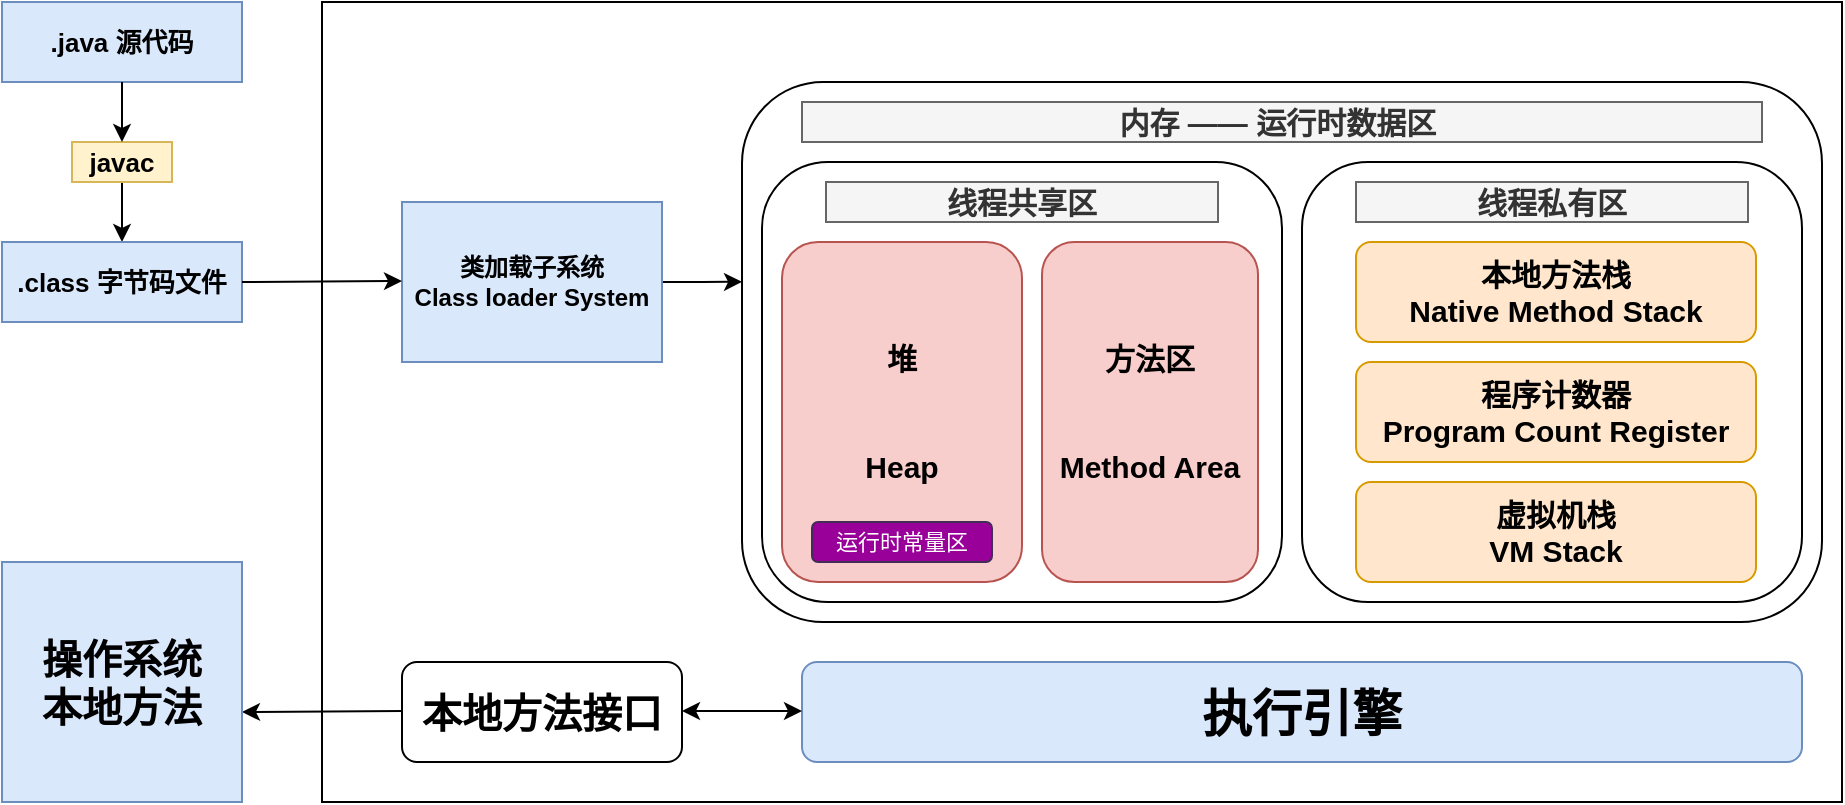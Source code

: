 <mxfile version="13.9.9" type="device"><diagram id="iazmoV_0VVtYPkxDNIRz" name="第 1 页"><mxGraphModel dx="1865" dy="607" grid="1" gridSize="10" guides="1" tooltips="1" connect="1" arrows="1" fold="1" page="1" pageScale="1" pageWidth="827" pageHeight="1169" math="0" shadow="0"><root><mxCell id="0"/><mxCell id="1" parent="0"/><mxCell id="z5WuHfKJSInzqfy8B9Ui-1" value="" style="rounded=0;whiteSpace=wrap;html=1;" vertex="1" parent="1"><mxGeometry x="40" y="160" width="760" height="400" as="geometry"/></mxCell><mxCell id="z5WuHfKJSInzqfy8B9Ui-38" style="edgeStyle=orthogonalEdgeStyle;rounded=0;orthogonalLoop=1;jettySize=auto;html=1;entryX=0;entryY=0.37;entryDx=0;entryDy=0;entryPerimeter=0;fontSize=20;" edge="1" parent="1" source="z5WuHfKJSInzqfy8B9Ui-4" target="z5WuHfKJSInzqfy8B9Ui-14"><mxGeometry relative="1" as="geometry"/></mxCell><mxCell id="z5WuHfKJSInzqfy8B9Ui-4" value="类加载子系统&lt;br&gt;Class loader System" style="rounded=0;whiteSpace=wrap;html=1;fontStyle=1;fillColor=#dae8fc;strokeColor=#6c8ebf;" vertex="1" parent="1"><mxGeometry x="80" y="260" width="130" height="80" as="geometry"/></mxCell><mxCell id="z5WuHfKJSInzqfy8B9Ui-8" style="edgeStyle=orthogonalEdgeStyle;rounded=0;orthogonalLoop=1;jettySize=auto;html=1;entryX=0.5;entryY=0;entryDx=0;entryDy=0;fontSize=13;" edge="1" parent="1" source="z5WuHfKJSInzqfy8B9Ui-9" target="z5WuHfKJSInzqfy8B9Ui-7"><mxGeometry relative="1" as="geometry"/></mxCell><mxCell id="z5WuHfKJSInzqfy8B9Ui-5" value=".java 源代码" style="rounded=0;whiteSpace=wrap;html=1;fontStyle=1;fillColor=#dae8fc;strokeColor=#6c8ebf;fontSize=13;" vertex="1" parent="1"><mxGeometry x="-120" y="160" width="120" height="40" as="geometry"/></mxCell><mxCell id="z5WuHfKJSInzqfy8B9Ui-7" value=".class 字节码文件" style="rounded=0;whiteSpace=wrap;html=1;fontStyle=1;fillColor=#dae8fc;strokeColor=#6c8ebf;fontSize=13;" vertex="1" parent="1"><mxGeometry x="-120" y="280" width="120" height="40" as="geometry"/></mxCell><mxCell id="z5WuHfKJSInzqfy8B9Ui-9" value="javac" style="text;html=1;strokeColor=#d6b656;fillColor=#fff2cc;align=center;verticalAlign=middle;whiteSpace=wrap;rounded=0;fontSize=13;fontStyle=1" vertex="1" parent="1"><mxGeometry x="-85" y="230" width="50" height="20" as="geometry"/></mxCell><mxCell id="z5WuHfKJSInzqfy8B9Ui-10" style="edgeStyle=orthogonalEdgeStyle;rounded=0;orthogonalLoop=1;jettySize=auto;html=1;entryX=0.5;entryY=0;entryDx=0;entryDy=0;fontSize=13;" edge="1" parent="1" source="z5WuHfKJSInzqfy8B9Ui-5" target="z5WuHfKJSInzqfy8B9Ui-9"><mxGeometry relative="1" as="geometry"><mxPoint x="-60" y="200" as="sourcePoint"/><mxPoint x="-60" y="280" as="targetPoint"/></mxGeometry></mxCell><mxCell id="z5WuHfKJSInzqfy8B9Ui-13" value="" style="endArrow=classic;html=1;fontSize=13;" edge="1" parent="1"><mxGeometry width="50" height="50" relative="1" as="geometry"><mxPoint y="300" as="sourcePoint"/><mxPoint x="80" y="299.5" as="targetPoint"/></mxGeometry></mxCell><mxCell id="z5WuHfKJSInzqfy8B9Ui-14" value="" style="rounded=1;whiteSpace=wrap;html=1;fontSize=13;" vertex="1" parent="1"><mxGeometry x="250" y="200" width="540" height="270" as="geometry"/></mxCell><mxCell id="z5WuHfKJSInzqfy8B9Ui-15" value="内存 —— 运行时数据区&amp;nbsp;" style="text;html=1;strokeColor=#666666;fillColor=#f5f5f5;align=center;verticalAlign=middle;whiteSpace=wrap;rounded=0;fontSize=15;fontStyle=1;fontColor=#333333;" vertex="1" parent="1"><mxGeometry x="280" y="210" width="480" height="20" as="geometry"/></mxCell><mxCell id="z5WuHfKJSInzqfy8B9Ui-16" value="" style="rounded=1;whiteSpace=wrap;html=1;fontSize=15;" vertex="1" parent="1"><mxGeometry x="260" y="240" width="260" height="220" as="geometry"/></mxCell><mxCell id="z5WuHfKJSInzqfy8B9Ui-17" value="线程共享区" style="text;html=1;strokeColor=#666666;fillColor=#f5f5f5;align=center;verticalAlign=middle;whiteSpace=wrap;rounded=0;fontSize=15;fontStyle=1;fontColor=#333333;" vertex="1" parent="1"><mxGeometry x="292" y="250" width="196" height="20" as="geometry"/></mxCell><mxCell id="z5WuHfKJSInzqfy8B9Ui-18" value="堆&lt;br style=&quot;font-size: 15px&quot;&gt;&lt;br&gt;&lt;br style=&quot;font-size: 15px&quot;&gt;Heap" style="rounded=1;whiteSpace=wrap;html=1;fontSize=15;fontStyle=1;fillColor=#f8cecc;strokeColor=#b85450;" vertex="1" parent="1"><mxGeometry x="270" y="280" width="120" height="170" as="geometry"/></mxCell><mxCell id="z5WuHfKJSInzqfy8B9Ui-19" value="方法区&lt;br&gt;&lt;br&gt;&lt;br style=&quot;font-size: 15px&quot;&gt;Method Area" style="rounded=1;whiteSpace=wrap;html=1;fontSize=15;fontStyle=1;fillColor=#f8cecc;strokeColor=#b85450;" vertex="1" parent="1"><mxGeometry x="400" y="280" width="108" height="170" as="geometry"/></mxCell><mxCell id="z5WuHfKJSInzqfy8B9Ui-20" value="运行时常量区" style="rounded=1;whiteSpace=wrap;html=1;fontSize=11;strokeColor=#432D57;fontColor=#ffffff;fillColor=#990099;" vertex="1" parent="1"><mxGeometry x="285" y="420" width="90" height="20" as="geometry"/></mxCell><mxCell id="z5WuHfKJSInzqfy8B9Ui-21" value="" style="rounded=1;whiteSpace=wrap;html=1;fontSize=11;" vertex="1" parent="1"><mxGeometry x="530" y="240" width="250" height="220" as="geometry"/></mxCell><mxCell id="z5WuHfKJSInzqfy8B9Ui-22" value="线程私有区" style="text;html=1;strokeColor=#666666;fillColor=#f5f5f5;align=center;verticalAlign=middle;whiteSpace=wrap;rounded=0;fontSize=15;fontStyle=1;fontColor=#333333;" vertex="1" parent="1"><mxGeometry x="557" y="250" width="196" height="20" as="geometry"/></mxCell><mxCell id="z5WuHfKJSInzqfy8B9Ui-23" value="本地方法栈&lt;br style=&quot;font-size: 15px;&quot;&gt;Native Method Stack" style="rounded=1;whiteSpace=wrap;html=1;fontSize=15;fillColor=#ffe6cc;fontStyle=1;strokeColor=#d79b00;" vertex="1" parent="1"><mxGeometry x="557" y="280" width="200" height="50" as="geometry"/></mxCell><mxCell id="z5WuHfKJSInzqfy8B9Ui-24" value="程序计数器&lt;br style=&quot;font-size: 15px&quot;&gt;Program Count Register" style="rounded=1;whiteSpace=wrap;html=1;fontSize=15;fillColor=#ffe6cc;fontStyle=1;strokeColor=#d79b00;" vertex="1" parent="1"><mxGeometry x="557" y="340" width="200" height="50" as="geometry"/></mxCell><mxCell id="z5WuHfKJSInzqfy8B9Ui-25" value="虚拟机栈&lt;br style=&quot;font-size: 15px&quot;&gt;VM Stack" style="rounded=1;whiteSpace=wrap;html=1;fontSize=15;fillColor=#ffe6cc;fontStyle=1;strokeColor=#d79b00;" vertex="1" parent="1"><mxGeometry x="557" y="400" width="200" height="50" as="geometry"/></mxCell><mxCell id="z5WuHfKJSInzqfy8B9Ui-26" value="执行引擎" style="rounded=1;whiteSpace=wrap;html=1;fillColor=#dae8fc;fontSize=25;strokeColor=#6c8ebf;fontStyle=1" vertex="1" parent="1"><mxGeometry x="280" y="490" width="500" height="50" as="geometry"/></mxCell><mxCell id="z5WuHfKJSInzqfy8B9Ui-27" value="本地方法接口" style="rounded=1;whiteSpace=wrap;html=1;fillColor=#FFFFFF;fontSize=20;fontStyle=1" vertex="1" parent="1"><mxGeometry x="80" y="490" width="140" height="50" as="geometry"/></mxCell><mxCell id="z5WuHfKJSInzqfy8B9Ui-32" value="" style="endArrow=classic;startArrow=classic;html=1;fontSize=20;" edge="1" parent="1"><mxGeometry width="50" height="50" relative="1" as="geometry"><mxPoint x="220" y="514.5" as="sourcePoint"/><mxPoint x="280" y="514.5" as="targetPoint"/></mxGeometry></mxCell><mxCell id="z5WuHfKJSInzqfy8B9Ui-33" value="" style="endArrow=classic;html=1;fontSize=20;" edge="1" parent="1"><mxGeometry width="50" height="50" relative="1" as="geometry"><mxPoint x="80" y="514.5" as="sourcePoint"/><mxPoint y="515" as="targetPoint"/></mxGeometry></mxCell><mxCell id="z5WuHfKJSInzqfy8B9Ui-34" value="操作系统&lt;br&gt;本地方法" style="rounded=0;whiteSpace=wrap;html=1;fillColor=#dae8fc;fontSize=20;fontStyle=1;strokeColor=#6c8ebf;" vertex="1" parent="1"><mxGeometry x="-120" y="440" width="120" height="120" as="geometry"/></mxCell></root></mxGraphModel></diagram></mxfile>